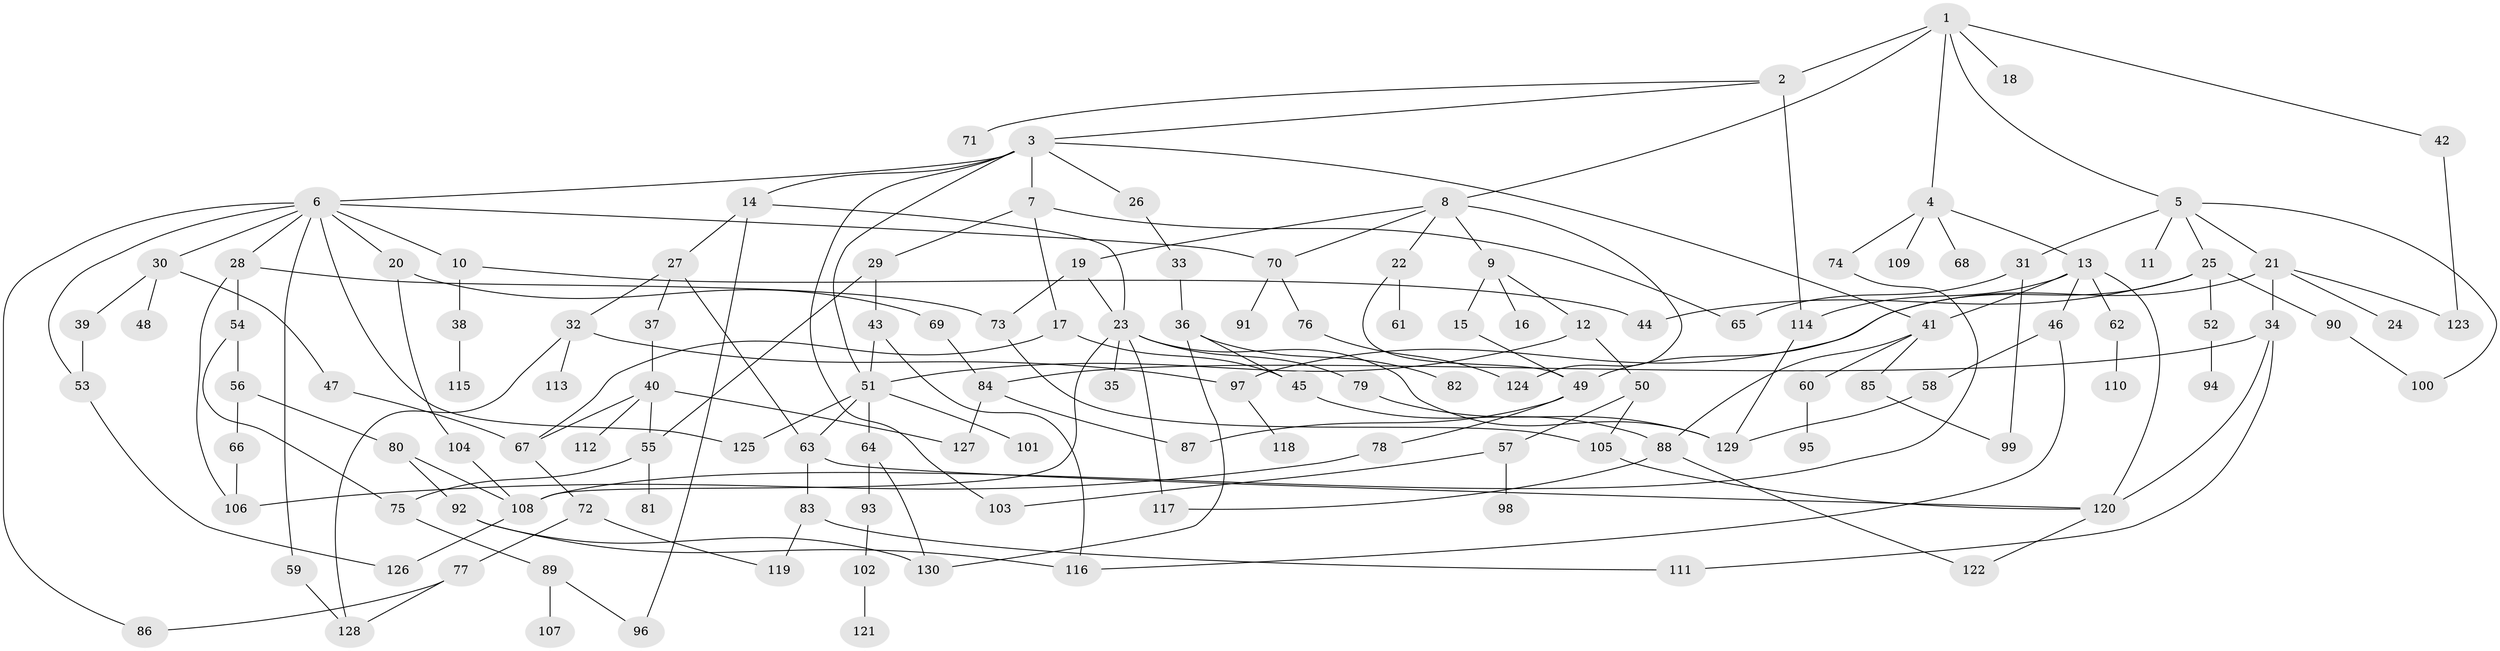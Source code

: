 // coarse degree distribution, {6: 0.03409090909090909, 4: 0.19318181818181818, 16: 0.011363636363636364, 5: 0.10227272727272728, 8: 0.022727272727272728, 3: 0.10227272727272728, 1: 0.2159090909090909, 9: 0.011363636363636364, 2: 0.2840909090909091, 7: 0.022727272727272728}
// Generated by graph-tools (version 1.1) at 2025/51/02/27/25 19:51:38]
// undirected, 130 vertices, 183 edges
graph export_dot {
graph [start="1"]
  node [color=gray90,style=filled];
  1;
  2;
  3;
  4;
  5;
  6;
  7;
  8;
  9;
  10;
  11;
  12;
  13;
  14;
  15;
  16;
  17;
  18;
  19;
  20;
  21;
  22;
  23;
  24;
  25;
  26;
  27;
  28;
  29;
  30;
  31;
  32;
  33;
  34;
  35;
  36;
  37;
  38;
  39;
  40;
  41;
  42;
  43;
  44;
  45;
  46;
  47;
  48;
  49;
  50;
  51;
  52;
  53;
  54;
  55;
  56;
  57;
  58;
  59;
  60;
  61;
  62;
  63;
  64;
  65;
  66;
  67;
  68;
  69;
  70;
  71;
  72;
  73;
  74;
  75;
  76;
  77;
  78;
  79;
  80;
  81;
  82;
  83;
  84;
  85;
  86;
  87;
  88;
  89;
  90;
  91;
  92;
  93;
  94;
  95;
  96;
  97;
  98;
  99;
  100;
  101;
  102;
  103;
  104;
  105;
  106;
  107;
  108;
  109;
  110;
  111;
  112;
  113;
  114;
  115;
  116;
  117;
  118;
  119;
  120;
  121;
  122;
  123;
  124;
  125;
  126;
  127;
  128;
  129;
  130;
  1 -- 2;
  1 -- 4;
  1 -- 5;
  1 -- 8;
  1 -- 18;
  1 -- 42;
  2 -- 3;
  2 -- 71;
  2 -- 114;
  3 -- 6;
  3 -- 7;
  3 -- 14;
  3 -- 26;
  3 -- 41;
  3 -- 51;
  3 -- 103;
  4 -- 13;
  4 -- 68;
  4 -- 74;
  4 -- 109;
  5 -- 11;
  5 -- 21;
  5 -- 25;
  5 -- 31;
  5 -- 100;
  6 -- 10;
  6 -- 20;
  6 -- 28;
  6 -- 30;
  6 -- 53;
  6 -- 59;
  6 -- 125;
  6 -- 86;
  6 -- 70;
  7 -- 17;
  7 -- 29;
  7 -- 65;
  8 -- 9;
  8 -- 19;
  8 -- 22;
  8 -- 70;
  8 -- 124;
  9 -- 12;
  9 -- 15;
  9 -- 16;
  10 -- 38;
  10 -- 44;
  12 -- 50;
  12 -- 51;
  13 -- 46;
  13 -- 62;
  13 -- 114;
  13 -- 120;
  13 -- 41;
  14 -- 27;
  14 -- 23;
  14 -- 96;
  15 -- 49;
  17 -- 45;
  17 -- 67;
  19 -- 23;
  19 -- 73;
  20 -- 69;
  20 -- 104;
  21 -- 24;
  21 -- 34;
  21 -- 123;
  21 -- 97;
  22 -- 61;
  22 -- 49;
  23 -- 35;
  23 -- 79;
  23 -- 108;
  23 -- 117;
  23 -- 129;
  25 -- 49;
  25 -- 52;
  25 -- 90;
  25 -- 44;
  26 -- 33;
  27 -- 32;
  27 -- 37;
  27 -- 63;
  28 -- 54;
  28 -- 73;
  28 -- 106;
  29 -- 43;
  29 -- 55;
  30 -- 39;
  30 -- 47;
  30 -- 48;
  31 -- 99;
  31 -- 65;
  32 -- 97;
  32 -- 113;
  32 -- 128;
  33 -- 36;
  34 -- 84;
  34 -- 111;
  34 -- 120;
  36 -- 82;
  36 -- 130;
  36 -- 45;
  37 -- 40;
  38 -- 115;
  39 -- 53;
  40 -- 55;
  40 -- 112;
  40 -- 67;
  40 -- 127;
  41 -- 60;
  41 -- 85;
  41 -- 88;
  42 -- 123;
  43 -- 116;
  43 -- 51;
  45 -- 88;
  46 -- 58;
  46 -- 116;
  47 -- 67;
  49 -- 78;
  49 -- 87;
  50 -- 57;
  50 -- 105;
  51 -- 64;
  51 -- 101;
  51 -- 125;
  51 -- 63;
  52 -- 94;
  53 -- 126;
  54 -- 56;
  54 -- 75;
  55 -- 81;
  55 -- 75;
  56 -- 66;
  56 -- 80;
  57 -- 98;
  57 -- 103;
  58 -- 129;
  59 -- 128;
  60 -- 95;
  62 -- 110;
  63 -- 83;
  63 -- 120;
  64 -- 93;
  64 -- 130;
  66 -- 106;
  67 -- 72;
  69 -- 84;
  70 -- 76;
  70 -- 91;
  72 -- 77;
  72 -- 119;
  73 -- 105;
  74 -- 108;
  75 -- 89;
  76 -- 124;
  77 -- 86;
  77 -- 128;
  78 -- 106;
  79 -- 129;
  80 -- 92;
  80 -- 108;
  83 -- 119;
  83 -- 111;
  84 -- 87;
  84 -- 127;
  85 -- 99;
  88 -- 117;
  88 -- 122;
  89 -- 96;
  89 -- 107;
  90 -- 100;
  92 -- 130;
  92 -- 116;
  93 -- 102;
  97 -- 118;
  102 -- 121;
  104 -- 108;
  105 -- 120;
  108 -- 126;
  114 -- 129;
  120 -- 122;
}
